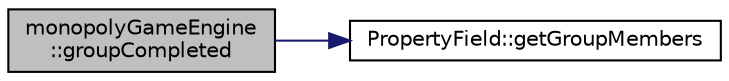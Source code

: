 digraph "monopolyGameEngine::groupCompleted"
{
 // LATEX_PDF_SIZE
  edge [fontname="Helvetica",fontsize="10",labelfontname="Helvetica",labelfontsize="10"];
  node [fontname="Helvetica",fontsize="10",shape=record];
  rankdir="LR";
  Node1 [label="monopolyGameEngine\l::groupCompleted",height=0.2,width=0.4,color="black", fillcolor="grey75", style="filled", fontcolor="black",tooltip=" "];
  Node1 -> Node2 [color="midnightblue",fontsize="10",style="solid",fontname="Helvetica"];
  Node2 [label="PropertyField::getGroupMembers",height=0.2,width=0.4,color="black", fillcolor="white", style="filled",URL="$class_property_field.html#a676180ae8ad98644572c47787ea0a01f",tooltip=" "];
}
